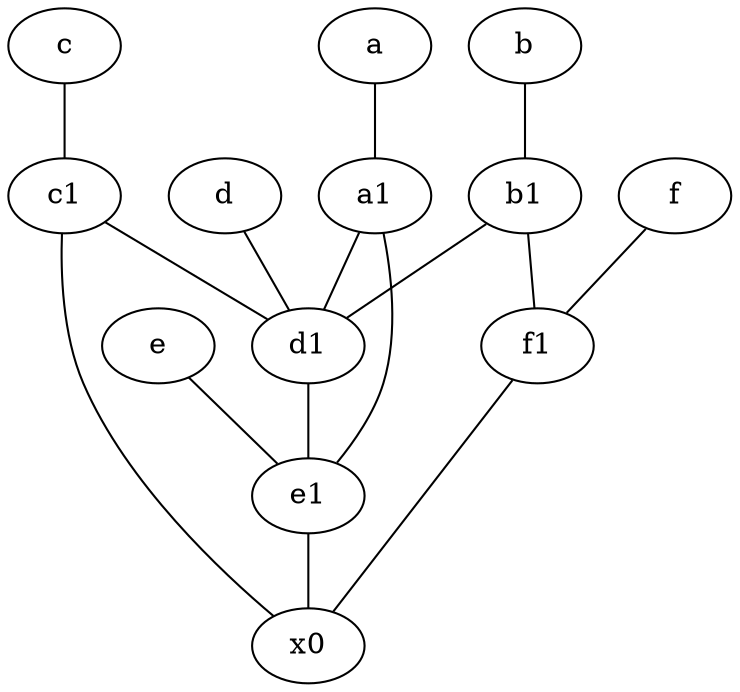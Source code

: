 graph {
	node [labelfontsize=50]
	f [labelfontsize=50 pos="3,9!"]
	c1 [labelfontsize=50 pos="4.5,3!"]
	b1 [labelfontsize=50 pos="9,4!"]
	e [labelfontsize=50 pos="7,9!"]
	a [labelfontsize=50 pos="8,2!"]
	d1 [labelfontsize=50 pos="3,5!"]
	x0 [labelfontsize=50]
	e1 [labelfontsize=50 pos="7,7!"]
	d [labelfontsize=50 pos="2,5!"]
	c [labelfontsize=50 pos="4.5,2!"]
	b [labelfontsize=50 pos="10,4!"]
	a1 [labelfontsize=50 pos="8,3!"]
	f1 [labelfontsize=50 pos="3,8!"]
	b -- b1
	d -- d1
	b1 -- d1
	d1 -- e1
	f -- f1
	e1 -- x0
	e -- e1
	a -- a1
	a1 -- e1
	c -- c1
	c1 -- x0
	c1 -- d1
	a1 -- d1
	f1 -- x0
	b1 -- f1
}
